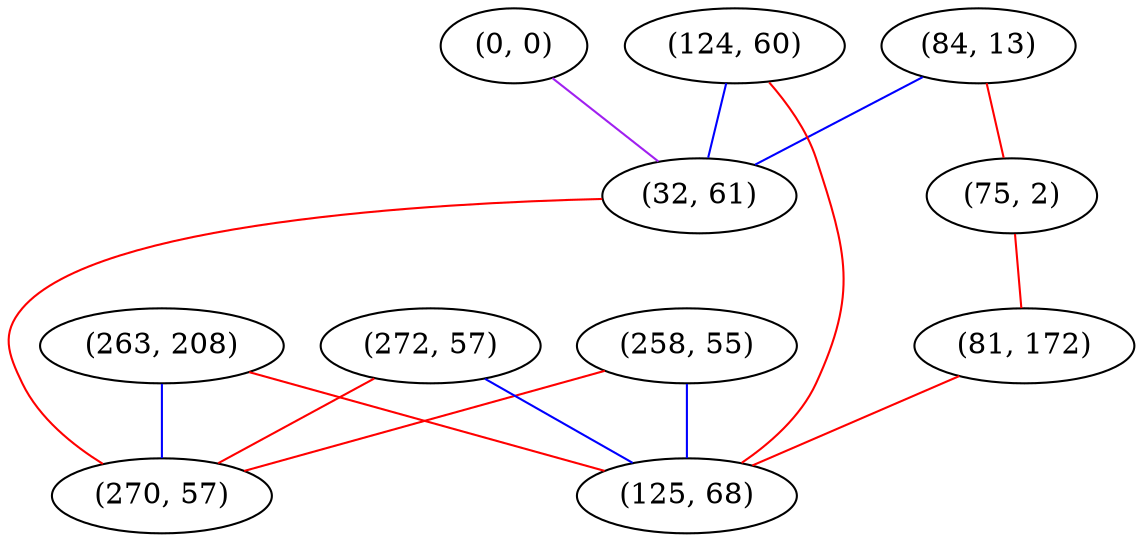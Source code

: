 graph "" {
"(84, 13)";
"(0, 0)";
"(75, 2)";
"(124, 60)";
"(258, 55)";
"(263, 208)";
"(81, 172)";
"(272, 57)";
"(125, 68)";
"(32, 61)";
"(270, 57)";
"(84, 13)" -- "(75, 2)"  [color=red, key=0, weight=1];
"(84, 13)" -- "(32, 61)"  [color=blue, key=0, weight=3];
"(0, 0)" -- "(32, 61)"  [color=purple, key=0, weight=4];
"(75, 2)" -- "(81, 172)"  [color=red, key=0, weight=1];
"(124, 60)" -- "(125, 68)"  [color=red, key=0, weight=1];
"(124, 60)" -- "(32, 61)"  [color=blue, key=0, weight=3];
"(258, 55)" -- "(270, 57)"  [color=red, key=0, weight=1];
"(258, 55)" -- "(125, 68)"  [color=blue, key=0, weight=3];
"(263, 208)" -- "(125, 68)"  [color=red, key=0, weight=1];
"(263, 208)" -- "(270, 57)"  [color=blue, key=0, weight=3];
"(81, 172)" -- "(125, 68)"  [color=red, key=0, weight=1];
"(272, 57)" -- "(270, 57)"  [color=red, key=0, weight=1];
"(272, 57)" -- "(125, 68)"  [color=blue, key=0, weight=3];
"(32, 61)" -- "(270, 57)"  [color=red, key=0, weight=1];
}
